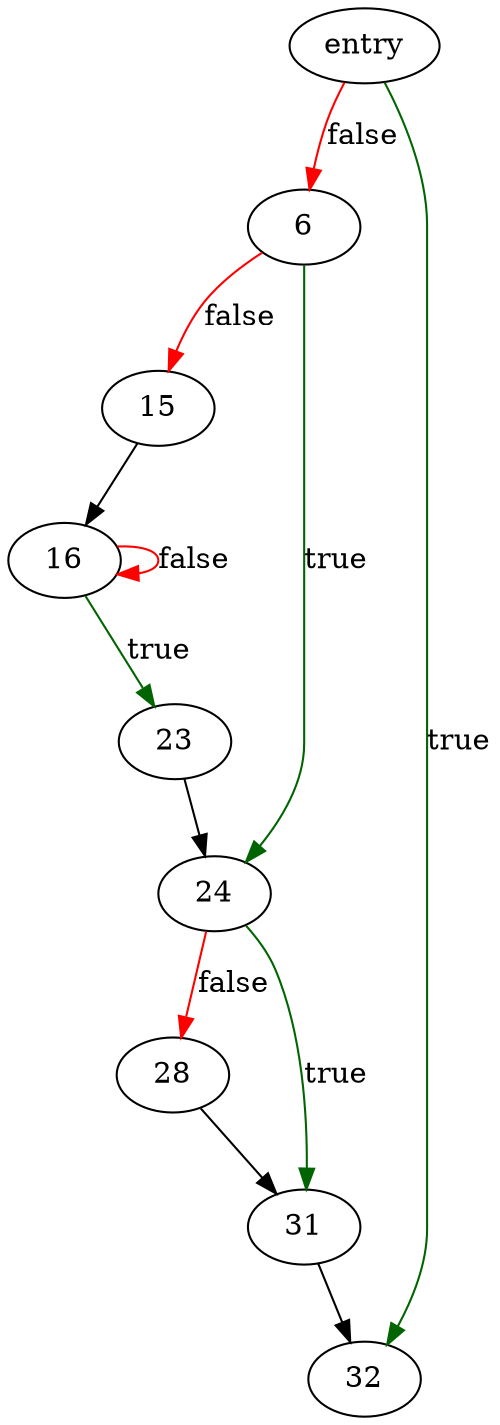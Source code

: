 digraph "exit_cleanup" {
	// Node definitions.
	0 [label=entry];
	6;
	15;
	16;
	23;
	24;
	28;
	31;
	32;

	// Edge definitions.
	0 -> 6 [
		color=red
		label=false
	];
	0 -> 32 [
		color=darkgreen
		label=true
	];
	6 -> 15 [
		color=red
		label=false
	];
	6 -> 24 [
		color=darkgreen
		label=true
	];
	15 -> 16;
	16 -> 16 [
		color=red
		label=false
	];
	16 -> 23 [
		color=darkgreen
		label=true
	];
	23 -> 24;
	24 -> 28 [
		color=red
		label=false
	];
	24 -> 31 [
		color=darkgreen
		label=true
	];
	28 -> 31;
	31 -> 32;
}